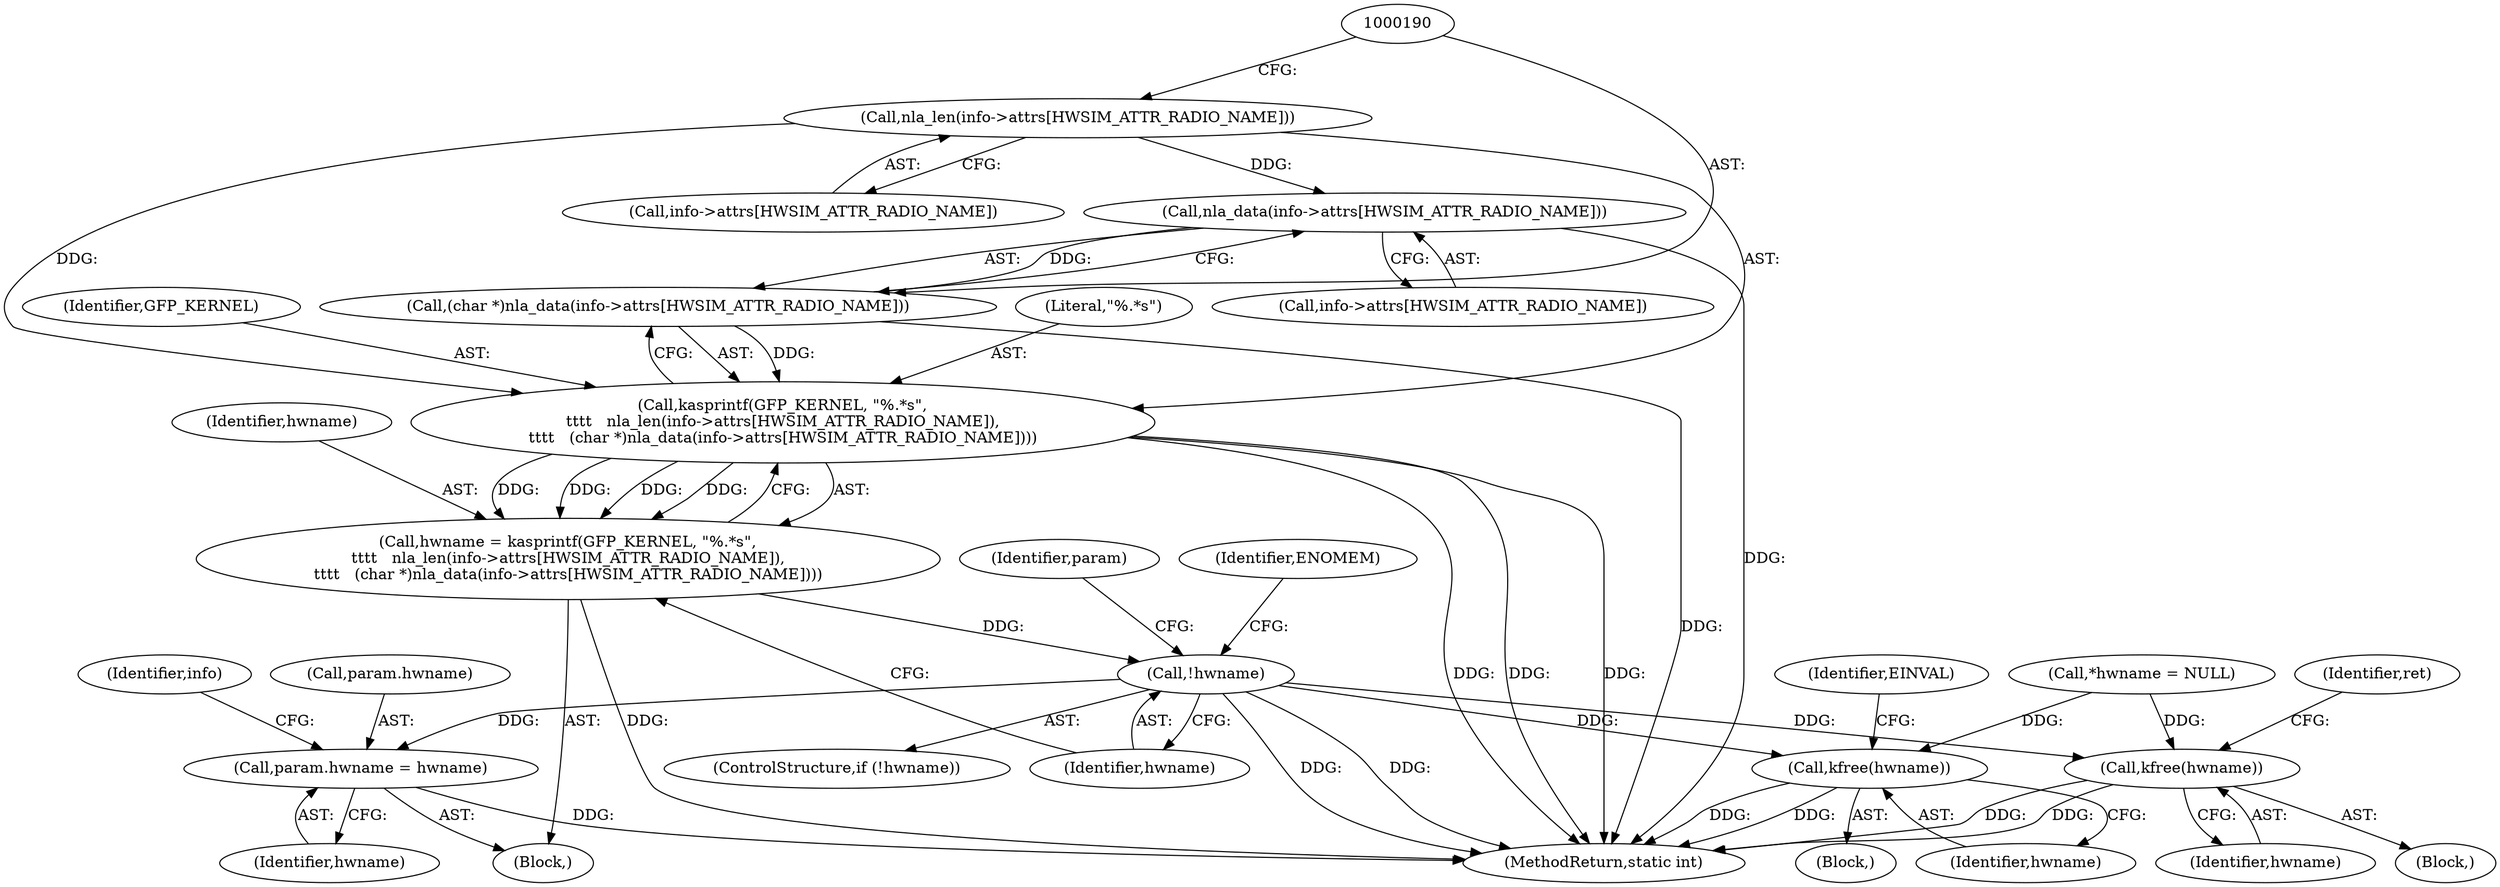 digraph "0_linux_0ddcff49b672239dda94d70d0fcf50317a9f4b51@array" {
"1000191" [label="(Call,nla_data(info->attrs[HWSIM_ATTR_RADIO_NAME]))"];
"1000183" [label="(Call,nla_len(info->attrs[HWSIM_ATTR_RADIO_NAME]))"];
"1000189" [label="(Call,(char *)nla_data(info->attrs[HWSIM_ATTR_RADIO_NAME]))"];
"1000180" [label="(Call,kasprintf(GFP_KERNEL, \"%.*s\",\n\t\t\t\t   nla_len(info->attrs[HWSIM_ATTR_RADIO_NAME]),\n\t\t\t\t   (char *)nla_data(info->attrs[HWSIM_ATTR_RADIO_NAME])))"];
"1000178" [label="(Call,hwname = kasprintf(GFP_KERNEL, \"%.*s\",\n\t\t\t\t   nla_len(info->attrs[HWSIM_ATTR_RADIO_NAME]),\n\t\t\t\t   (char *)nla_data(info->attrs[HWSIM_ATTR_RADIO_NAME])))"];
"1000198" [label="(Call,!hwname)"];
"1000203" [label="(Call,param.hwname = hwname)"];
"1000267" [label="(Call,kfree(hwname))"];
"1000285" [label="(Call,kfree(hwname))"];
"1000191" [label="(Call,nla_data(info->attrs[HWSIM_ATTR_RADIO_NAME]))"];
"1000271" [label="(Identifier,EINVAL)"];
"1000197" [label="(ControlStructure,if (!hwname))"];
"1000177" [label="(Block,)"];
"1000288" [label="(Identifier,ret)"];
"1000183" [label="(Call,nla_len(info->attrs[HWSIM_ATTR_RADIO_NAME]))"];
"1000179" [label="(Identifier,hwname)"];
"1000180" [label="(Call,kasprintf(GFP_KERNEL, \"%.*s\",\n\t\t\t\t   nla_len(info->attrs[HWSIM_ATTR_RADIO_NAME]),\n\t\t\t\t   (char *)nla_data(info->attrs[HWSIM_ATTR_RADIO_NAME])))"];
"1000192" [label="(Call,info->attrs[HWSIM_ATTR_RADIO_NAME])"];
"1000266" [label="(Block,)"];
"1000207" [label="(Identifier,hwname)"];
"1000286" [label="(Identifier,hwname)"];
"1000108" [label="(Call,*hwname = NULL)"];
"1000205" [label="(Identifier,param)"];
"1000198" [label="(Call,!hwname)"];
"1000203" [label="(Call,param.hwname = hwname)"];
"1000103" [label="(Block,)"];
"1000181" [label="(Identifier,GFP_KERNEL)"];
"1000178" [label="(Call,hwname = kasprintf(GFP_KERNEL, \"%.*s\",\n\t\t\t\t   nla_len(info->attrs[HWSIM_ATTR_RADIO_NAME]),\n\t\t\t\t   (char *)nla_data(info->attrs[HWSIM_ATTR_RADIO_NAME])))"];
"1000199" [label="(Identifier,hwname)"];
"1000267" [label="(Call,kfree(hwname))"];
"1000289" [label="(MethodReturn,static int)"];
"1000202" [label="(Identifier,ENOMEM)"];
"1000204" [label="(Call,param.hwname)"];
"1000285" [label="(Call,kfree(hwname))"];
"1000184" [label="(Call,info->attrs[HWSIM_ATTR_RADIO_NAME])"];
"1000189" [label="(Call,(char *)nla_data(info->attrs[HWSIM_ATTR_RADIO_NAME]))"];
"1000182" [label="(Literal,\"%.*s\")"];
"1000211" [label="(Identifier,info)"];
"1000268" [label="(Identifier,hwname)"];
"1000191" -> "1000189"  [label="AST: "];
"1000191" -> "1000192"  [label="CFG: "];
"1000192" -> "1000191"  [label="AST: "];
"1000189" -> "1000191"  [label="CFG: "];
"1000191" -> "1000289"  [label="DDG: "];
"1000191" -> "1000189"  [label="DDG: "];
"1000183" -> "1000191"  [label="DDG: "];
"1000183" -> "1000180"  [label="AST: "];
"1000183" -> "1000184"  [label="CFG: "];
"1000184" -> "1000183"  [label="AST: "];
"1000190" -> "1000183"  [label="CFG: "];
"1000183" -> "1000180"  [label="DDG: "];
"1000189" -> "1000180"  [label="AST: "];
"1000190" -> "1000189"  [label="AST: "];
"1000180" -> "1000189"  [label="CFG: "];
"1000189" -> "1000289"  [label="DDG: "];
"1000189" -> "1000180"  [label="DDG: "];
"1000180" -> "1000178"  [label="AST: "];
"1000181" -> "1000180"  [label="AST: "];
"1000182" -> "1000180"  [label="AST: "];
"1000178" -> "1000180"  [label="CFG: "];
"1000180" -> "1000289"  [label="DDG: "];
"1000180" -> "1000289"  [label="DDG: "];
"1000180" -> "1000289"  [label="DDG: "];
"1000180" -> "1000178"  [label="DDG: "];
"1000180" -> "1000178"  [label="DDG: "];
"1000180" -> "1000178"  [label="DDG: "];
"1000180" -> "1000178"  [label="DDG: "];
"1000178" -> "1000177"  [label="AST: "];
"1000179" -> "1000178"  [label="AST: "];
"1000199" -> "1000178"  [label="CFG: "];
"1000178" -> "1000289"  [label="DDG: "];
"1000178" -> "1000198"  [label="DDG: "];
"1000198" -> "1000197"  [label="AST: "];
"1000198" -> "1000199"  [label="CFG: "];
"1000199" -> "1000198"  [label="AST: "];
"1000202" -> "1000198"  [label="CFG: "];
"1000205" -> "1000198"  [label="CFG: "];
"1000198" -> "1000289"  [label="DDG: "];
"1000198" -> "1000289"  [label="DDG: "];
"1000198" -> "1000203"  [label="DDG: "];
"1000198" -> "1000267"  [label="DDG: "];
"1000198" -> "1000285"  [label="DDG: "];
"1000203" -> "1000177"  [label="AST: "];
"1000203" -> "1000207"  [label="CFG: "];
"1000204" -> "1000203"  [label="AST: "];
"1000207" -> "1000203"  [label="AST: "];
"1000211" -> "1000203"  [label="CFG: "];
"1000203" -> "1000289"  [label="DDG: "];
"1000267" -> "1000266"  [label="AST: "];
"1000267" -> "1000268"  [label="CFG: "];
"1000268" -> "1000267"  [label="AST: "];
"1000271" -> "1000267"  [label="CFG: "];
"1000267" -> "1000289"  [label="DDG: "];
"1000267" -> "1000289"  [label="DDG: "];
"1000108" -> "1000267"  [label="DDG: "];
"1000285" -> "1000103"  [label="AST: "];
"1000285" -> "1000286"  [label="CFG: "];
"1000286" -> "1000285"  [label="AST: "];
"1000288" -> "1000285"  [label="CFG: "];
"1000285" -> "1000289"  [label="DDG: "];
"1000285" -> "1000289"  [label="DDG: "];
"1000108" -> "1000285"  [label="DDG: "];
}
